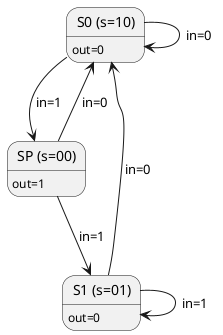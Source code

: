 @startuml
hide empty description

state "S0 (s=10)" as s0 : out=0
state "S1 (s=01)" as s1 : out=0
state "SP (s=00)" as SP : out=1

s0 --> s0 : in=0
s0 --> SP : in=1
SP --> s0 : in=0
SP --> s1 : in=1
s1 --> s1 : in=1
s1 --> s0 : in=0
@enduml
